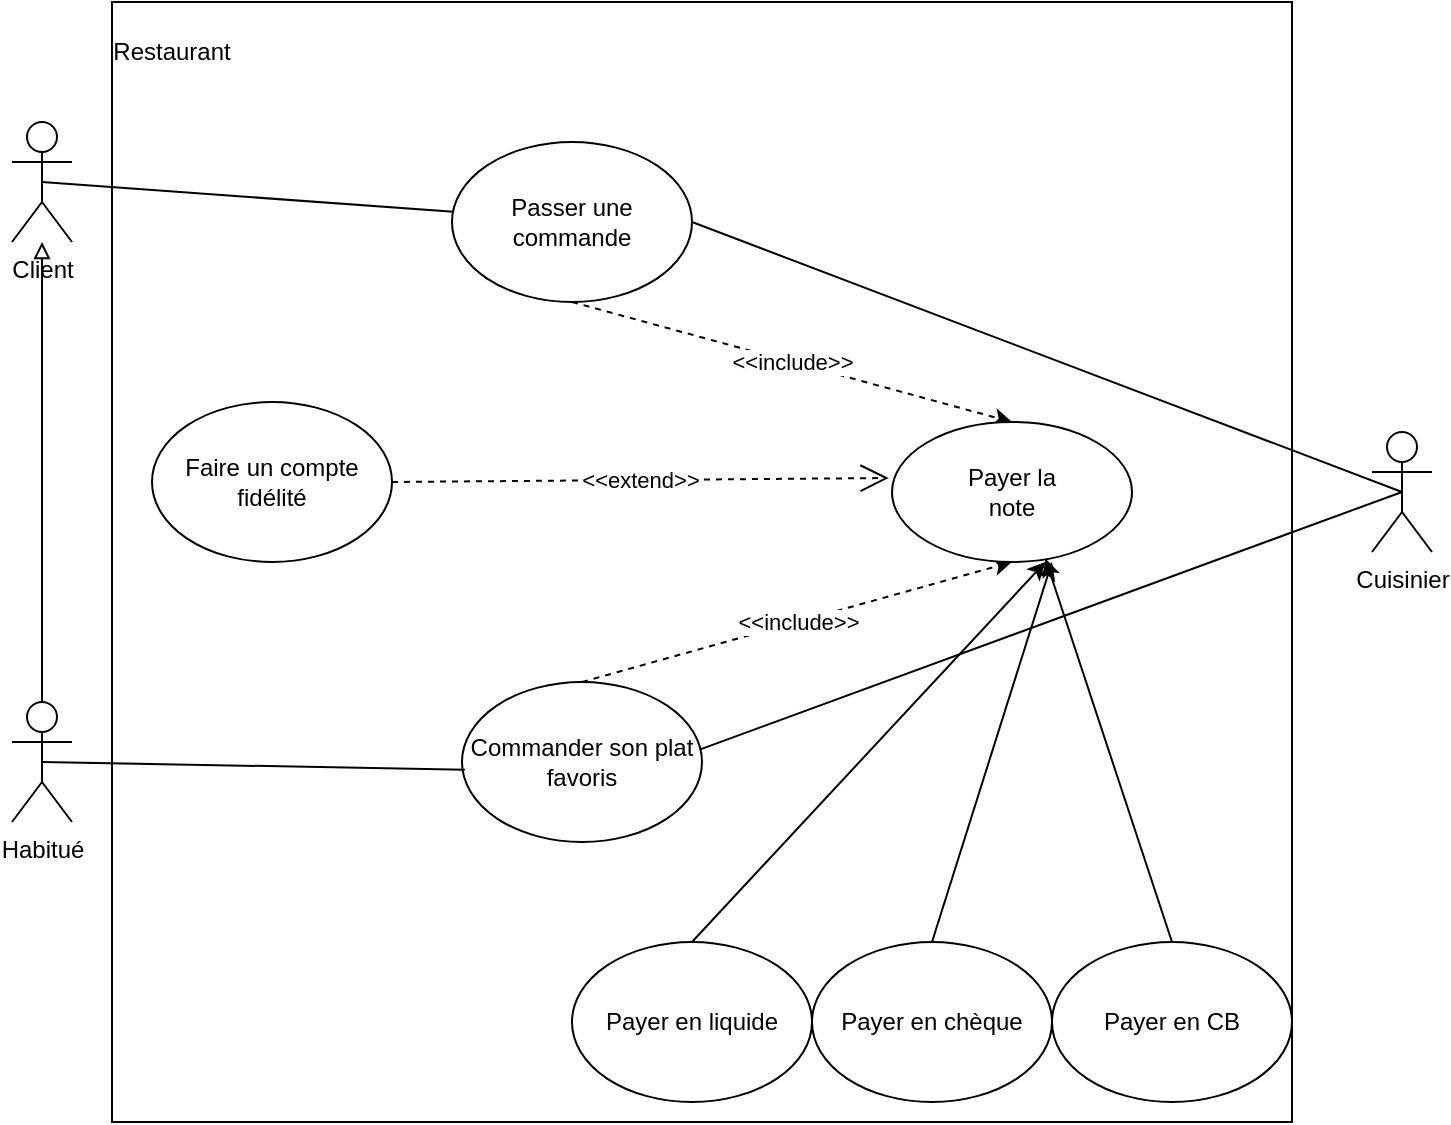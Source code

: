 <mxfile version="22.1.0" type="device">
  <diagram name="Page-1" id="ecDsoxW-uvrD7M8TRZI8">
    <mxGraphModel dx="1195" dy="685" grid="1" gridSize="10" guides="1" tooltips="1" connect="1" arrows="1" fold="1" page="1" pageScale="1" pageWidth="827" pageHeight="1169" math="0" shadow="0">
      <root>
        <mxCell id="0" />
        <mxCell id="1" parent="0" />
        <mxCell id="B4k1zUF1KT5so0ip1Aln-16" value="" style="rounded=0;whiteSpace=wrap;html=1;" vertex="1" parent="1">
          <mxGeometry x="140" y="20" width="590" height="560" as="geometry" />
        </mxCell>
        <mxCell id="B4k1zUF1KT5so0ip1Aln-1" value="Client" style="shape=umlActor;verticalLabelPosition=bottom;verticalAlign=top;html=1;outlineConnect=0;" vertex="1" parent="1">
          <mxGeometry x="90" y="80" width="30" height="60" as="geometry" />
        </mxCell>
        <mxCell id="B4k1zUF1KT5so0ip1Aln-4" value="Cuisinier" style="shape=umlActor;verticalLabelPosition=bottom;verticalAlign=top;html=1;outlineConnect=0;" vertex="1" parent="1">
          <mxGeometry x="770" y="235" width="30" height="60" as="geometry" />
        </mxCell>
        <mxCell id="B4k1zUF1KT5so0ip1Aln-17" value="Restaurant" style="text;html=1;strokeColor=none;fillColor=none;align=center;verticalAlign=middle;whiteSpace=wrap;rounded=0;" vertex="1" parent="1">
          <mxGeometry x="140" y="30" width="60" height="30" as="geometry" />
        </mxCell>
        <mxCell id="B4k1zUF1KT5so0ip1Aln-18" value="" style="endArrow=none;html=1;rounded=0;entryX=0.02;entryY=0.438;entryDx=0;entryDy=0;entryPerimeter=0;exitX=0.5;exitY=0.5;exitDx=0;exitDy=0;exitPerimeter=0;" edge="1" parent="1" source="B4k1zUF1KT5so0ip1Aln-1" target="B4k1zUF1KT5so0ip1Aln-2">
          <mxGeometry width="50" height="50" relative="1" as="geometry">
            <mxPoint x="300" y="250" as="sourcePoint" />
            <mxPoint x="350" y="200" as="targetPoint" />
          </mxGeometry>
        </mxCell>
        <mxCell id="B4k1zUF1KT5so0ip1Aln-20" value="" style="endArrow=none;html=1;rounded=0;exitX=1;exitY=0.5;exitDx=0;exitDy=0;entryX=0.5;entryY=0.5;entryDx=0;entryDy=0;entryPerimeter=0;" edge="1" parent="1" source="B4k1zUF1KT5so0ip1Aln-2" target="B4k1zUF1KT5so0ip1Aln-4">
          <mxGeometry width="50" height="50" relative="1" as="geometry">
            <mxPoint x="300" y="250" as="sourcePoint" />
            <mxPoint x="350" y="200" as="targetPoint" />
          </mxGeometry>
        </mxCell>
        <mxCell id="B4k1zUF1KT5so0ip1Aln-21" value="Habitué" style="shape=umlActor;verticalLabelPosition=bottom;verticalAlign=top;html=1;outlineConnect=0;" vertex="1" parent="1">
          <mxGeometry x="90" y="370" width="30" height="60" as="geometry" />
        </mxCell>
        <mxCell id="B4k1zUF1KT5so0ip1Aln-24" value="Commander son plat favoris" style="ellipse;whiteSpace=wrap;html=1;" vertex="1" parent="1">
          <mxGeometry x="315" y="360" width="120" height="80" as="geometry" />
        </mxCell>
        <mxCell id="B4k1zUF1KT5so0ip1Aln-25" value="" style="endArrow=none;html=1;rounded=0;entryX=0.012;entryY=0.548;entryDx=0;entryDy=0;entryPerimeter=0;exitX=0.5;exitY=0.5;exitDx=0;exitDy=0;exitPerimeter=0;" edge="1" parent="1" source="B4k1zUF1KT5so0ip1Aln-21" target="B4k1zUF1KT5so0ip1Aln-24">
          <mxGeometry width="50" height="50" relative="1" as="geometry">
            <mxPoint x="178" y="302.5" as="sourcePoint" />
            <mxPoint x="245" y="297.5" as="targetPoint" />
          </mxGeometry>
        </mxCell>
        <mxCell id="B4k1zUF1KT5so0ip1Aln-26" value="" style="endArrow=none;html=1;rounded=0;exitX=0.993;exitY=0.421;exitDx=0;exitDy=0;entryX=0.5;entryY=0.5;entryDx=0;entryDy=0;entryPerimeter=0;exitPerimeter=0;" edge="1" parent="1" source="B4k1zUF1KT5so0ip1Aln-24" target="B4k1zUF1KT5so0ip1Aln-4">
          <mxGeometry width="50" height="50" relative="1" as="geometry">
            <mxPoint x="366" y="299.8" as="sourcePoint" />
            <mxPoint x="461" y="299.8" as="targetPoint" />
          </mxGeometry>
        </mxCell>
        <mxCell id="B4k1zUF1KT5so0ip1Aln-27" value="" style="endArrow=block;html=1;rounded=0;endFill=0;" edge="1" parent="1" source="B4k1zUF1KT5so0ip1Aln-21" target="B4k1zUF1KT5so0ip1Aln-1">
          <mxGeometry width="50" height="50" relative="1" as="geometry">
            <mxPoint x="185" y="330" as="sourcePoint" />
            <mxPoint x="180" y="260" as="targetPoint" />
          </mxGeometry>
        </mxCell>
        <mxCell id="B4k1zUF1KT5so0ip1Aln-34" value="" style="endArrow=classic;html=1;rounded=0;exitX=0.5;exitY=1;exitDx=0;exitDy=0;entryX=0.5;entryY=0;entryDx=0;entryDy=0;dashed=1;" edge="1" parent="1" source="B4k1zUF1KT5so0ip1Aln-2" target="B4k1zUF1KT5so0ip1Aln-29">
          <mxGeometry relative="1" as="geometry">
            <mxPoint x="310" y="230" as="sourcePoint" />
            <mxPoint x="410" y="230" as="targetPoint" />
          </mxGeometry>
        </mxCell>
        <mxCell id="B4k1zUF1KT5so0ip1Aln-35" value="&amp;lt;&amp;lt;include&amp;gt;&amp;gt;" style="edgeLabel;resizable=0;html=1;align=center;verticalAlign=middle;" connectable="0" vertex="1" parent="B4k1zUF1KT5so0ip1Aln-34">
          <mxGeometry relative="1" as="geometry" />
        </mxCell>
        <mxCell id="B4k1zUF1KT5so0ip1Aln-36" value="" style="endArrow=classic;html=1;rounded=0;exitX=0.5;exitY=0;exitDx=0;exitDy=0;entryX=0.5;entryY=1;entryDx=0;entryDy=0;dashed=1;" edge="1" parent="1" source="B4k1zUF1KT5so0ip1Aln-24" target="B4k1zUF1KT5so0ip1Aln-29">
          <mxGeometry relative="1" as="geometry">
            <mxPoint x="310" y="230" as="sourcePoint" />
            <mxPoint x="410" y="230" as="targetPoint" />
          </mxGeometry>
        </mxCell>
        <mxCell id="B4k1zUF1KT5so0ip1Aln-37" value="&amp;lt;&amp;lt;include&amp;gt;&amp;gt;" style="edgeLabel;resizable=0;html=1;align=center;verticalAlign=middle;" connectable="0" vertex="1" parent="B4k1zUF1KT5so0ip1Aln-36">
          <mxGeometry relative="1" as="geometry" />
        </mxCell>
        <mxCell id="B4k1zUF1KT5so0ip1Aln-40" value="" style="group" vertex="1" connectable="0" parent="1">
          <mxGeometry x="310" y="90" width="120" height="80" as="geometry" />
        </mxCell>
        <mxCell id="B4k1zUF1KT5so0ip1Aln-2" value="" style="ellipse;whiteSpace=wrap;html=1;" vertex="1" parent="B4k1zUF1KT5so0ip1Aln-40">
          <mxGeometry width="120" height="80" as="geometry" />
        </mxCell>
        <mxCell id="B4k1zUF1KT5so0ip1Aln-3" value="Passer une commande" style="text;html=1;strokeColor=none;fillColor=none;align=center;verticalAlign=middle;whiteSpace=wrap;rounded=0;" vertex="1" parent="B4k1zUF1KT5so0ip1Aln-40">
          <mxGeometry x="25" y="25" width="70" height="30" as="geometry" />
        </mxCell>
        <mxCell id="B4k1zUF1KT5so0ip1Aln-41" value="Faire un compte fidélité" style="ellipse;whiteSpace=wrap;html=1;" vertex="1" parent="1">
          <mxGeometry x="160" y="220" width="120" height="80" as="geometry" />
        </mxCell>
        <mxCell id="B4k1zUF1KT5so0ip1Aln-42" value="&amp;lt;&amp;lt;extend&amp;gt;&amp;gt;" style="endArrow=open;endSize=12;dashed=1;html=1;rounded=0;exitX=1;exitY=0.5;exitDx=0;exitDy=0;entryX=-0.014;entryY=0.4;entryDx=0;entryDy=0;entryPerimeter=0;" edge="1" parent="1" source="B4k1zUF1KT5so0ip1Aln-41" target="B4k1zUF1KT5so0ip1Aln-29">
          <mxGeometry width="160" relative="1" as="geometry">
            <mxPoint x="280" y="230" as="sourcePoint" />
            <mxPoint x="440" y="230" as="targetPoint" />
          </mxGeometry>
        </mxCell>
        <mxCell id="B4k1zUF1KT5so0ip1Aln-43" value="" style="group" vertex="1" connectable="0" parent="1">
          <mxGeometry x="530" y="230" width="120" height="70" as="geometry" />
        </mxCell>
        <mxCell id="B4k1zUF1KT5so0ip1Aln-29" value="" style="ellipse;whiteSpace=wrap;html=1;" vertex="1" parent="B4k1zUF1KT5so0ip1Aln-43">
          <mxGeometry width="120" height="70" as="geometry" />
        </mxCell>
        <mxCell id="B4k1zUF1KT5so0ip1Aln-30" value="Payer la note" style="text;html=1;strokeColor=none;fillColor=none;align=center;verticalAlign=middle;whiteSpace=wrap;rounded=0;" vertex="1" parent="B4k1zUF1KT5so0ip1Aln-43">
          <mxGeometry x="30" y="20" width="60" height="30" as="geometry" />
        </mxCell>
        <mxCell id="B4k1zUF1KT5so0ip1Aln-44" value="Payer en CB" style="ellipse;whiteSpace=wrap;html=1;" vertex="1" parent="1">
          <mxGeometry x="610" y="490" width="120" height="80" as="geometry" />
        </mxCell>
        <mxCell id="B4k1zUF1KT5so0ip1Aln-46" value="Payer en chèque" style="ellipse;whiteSpace=wrap;html=1;" vertex="1" parent="1">
          <mxGeometry x="490" y="490" width="120" height="80" as="geometry" />
        </mxCell>
        <mxCell id="B4k1zUF1KT5so0ip1Aln-47" value="Payer en liquide" style="ellipse;whiteSpace=wrap;html=1;" vertex="1" parent="1">
          <mxGeometry x="370" y="490" width="120" height="80" as="geometry" />
        </mxCell>
        <mxCell id="B4k1zUF1KT5so0ip1Aln-49" value="" style="endArrow=classic;html=1;rounded=0;exitX=0.5;exitY=0;exitDx=0;exitDy=0;entryX=0.639;entryY=1;entryDx=0;entryDy=0;entryPerimeter=0;startArrow=none;startFill=0;endFill=1;" edge="1" parent="1" source="B4k1zUF1KT5so0ip1Aln-47" target="B4k1zUF1KT5so0ip1Aln-29">
          <mxGeometry width="50" height="50" relative="1" as="geometry">
            <mxPoint x="370" y="310" as="sourcePoint" />
            <mxPoint x="420" y="260" as="targetPoint" />
          </mxGeometry>
        </mxCell>
        <mxCell id="B4k1zUF1KT5so0ip1Aln-50" value="" style="endArrow=classic;html=1;rounded=0;exitX=0.5;exitY=0;exitDx=0;exitDy=0;startArrow=none;startFill=0;endFill=1;" edge="1" parent="1" source="B4k1zUF1KT5so0ip1Aln-46">
          <mxGeometry width="50" height="50" relative="1" as="geometry">
            <mxPoint x="440" y="500" as="sourcePoint" />
            <mxPoint x="610" y="300" as="targetPoint" />
          </mxGeometry>
        </mxCell>
        <mxCell id="B4k1zUF1KT5so0ip1Aln-51" value="" style="endArrow=classic;html=1;rounded=0;exitX=0.5;exitY=0;exitDx=0;exitDy=0;startArrow=none;startFill=0;endFill=1;entryX=0.639;entryY=0.976;entryDx=0;entryDy=0;entryPerimeter=0;" edge="1" parent="1" source="B4k1zUF1KT5so0ip1Aln-44" target="B4k1zUF1KT5so0ip1Aln-29">
          <mxGeometry width="50" height="50" relative="1" as="geometry">
            <mxPoint x="450" y="510" as="sourcePoint" />
            <mxPoint x="610" y="310" as="targetPoint" />
          </mxGeometry>
        </mxCell>
      </root>
    </mxGraphModel>
  </diagram>
</mxfile>
